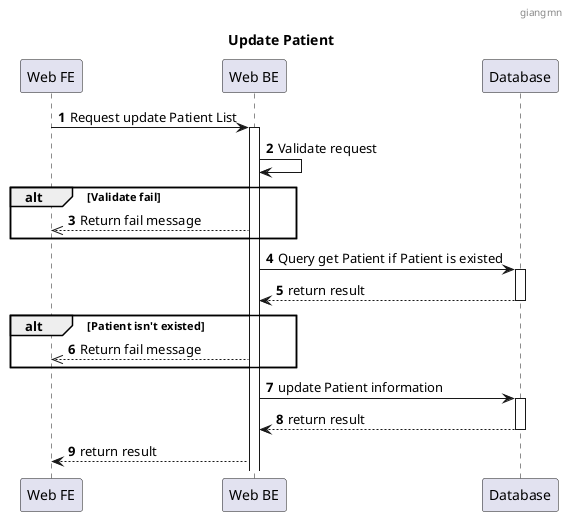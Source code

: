 @startuml
header : giangmn
title: Update Patient
autonumber

participant "Web FE" as fe
participant "Web BE" as be
participant "Database" as db

fe -> be: Request update Patient List
be++
be -> be: Validate request
alt Validate fail
be -->> fe: Return fail message
end

be -> db: Query get Patient if Patient is existed
db++
db --> be: return result
db--
alt Patient isn't existed
be -->> fe: Return fail message
end
be->db: update Patient information
db++
db--> be: return result
db--
be --> fe: return result
@enduml